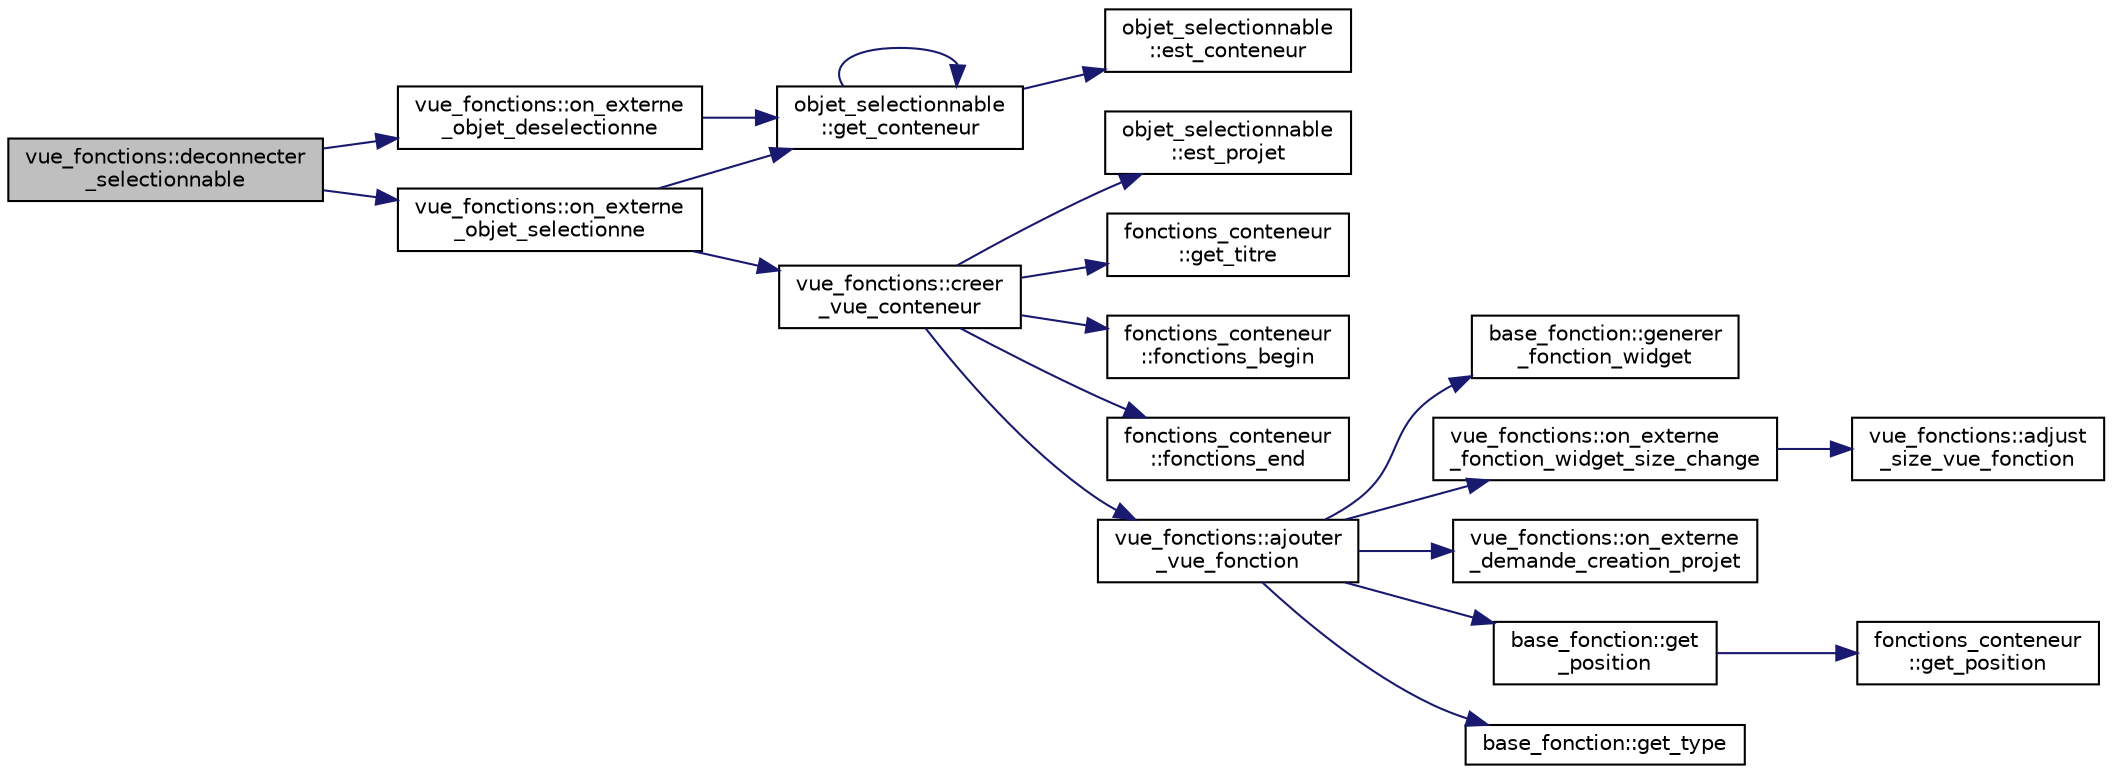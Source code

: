 digraph "vue_fonctions::deconnecter_selectionnable"
{
  edge [fontname="Helvetica",fontsize="10",labelfontname="Helvetica",labelfontsize="10"];
  node [fontname="Helvetica",fontsize="10",shape=record];
  rankdir="LR";
  Node238 [label="vue_fonctions::deconnecter\l_selectionnable",height=0.2,width=0.4,color="black", fillcolor="grey75", style="filled", fontcolor="black"];
  Node238 -> Node239 [color="midnightblue",fontsize="10",style="solid",fontname="Helvetica"];
  Node239 [label="vue_fonctions::on_externe\l_objet_selectionne",height=0.2,width=0.4,color="black", fillcolor="white", style="filled",URL="$classvue__fonctions.html#a610daa1bb1cad846dbd1c6a9db10f295"];
  Node239 -> Node240 [color="midnightblue",fontsize="10",style="solid",fontname="Helvetica"];
  Node240 [label="objet_selectionnable\l::get_conteneur",height=0.2,width=0.4,color="black", fillcolor="white", style="filled",URL="$classobjet__selectionnable.html#ab809d020155b7fec48ff3adbe15c9b65"];
  Node240 -> Node241 [color="midnightblue",fontsize="10",style="solid",fontname="Helvetica"];
  Node241 [label="objet_selectionnable\l::est_conteneur",height=0.2,width=0.4,color="black", fillcolor="white", style="filled",URL="$classobjet__selectionnable.html#a2c6b5b342b5f3a9f48893f793f935e0f"];
  Node240 -> Node240 [color="midnightblue",fontsize="10",style="solid",fontname="Helvetica"];
  Node239 -> Node242 [color="midnightblue",fontsize="10",style="solid",fontname="Helvetica"];
  Node242 [label="vue_fonctions::creer\l_vue_conteneur",height=0.2,width=0.4,color="black", fillcolor="white", style="filled",URL="$classvue__fonctions.html#a43f442e02fedae787e0027e5c766cab4",tooltip="On crée la vue. "];
  Node242 -> Node243 [color="midnightblue",fontsize="10",style="solid",fontname="Helvetica"];
  Node243 [label="objet_selectionnable\l::est_projet",height=0.2,width=0.4,color="black", fillcolor="white", style="filled",URL="$classobjet__selectionnable.html#a49ea1a29523e46f099896477a2b43eaa"];
  Node242 -> Node244 [color="midnightblue",fontsize="10",style="solid",fontname="Helvetica"];
  Node244 [label="fonctions_conteneur\l::get_titre",height=0.2,width=0.4,color="black", fillcolor="white", style="filled",URL="$classfonctions__conteneur.html#ab81d1b229c4f0564ef2aef27345bf1ad"];
  Node242 -> Node245 [color="midnightblue",fontsize="10",style="solid",fontname="Helvetica"];
  Node245 [label="fonctions_conteneur\l::fonctions_begin",height=0.2,width=0.4,color="black", fillcolor="white", style="filled",URL="$classfonctions__conteneur.html#aa1db33c3a0bf76b354e77b4a4324357a"];
  Node242 -> Node246 [color="midnightblue",fontsize="10",style="solid",fontname="Helvetica"];
  Node246 [label="fonctions_conteneur\l::fonctions_end",height=0.2,width=0.4,color="black", fillcolor="white", style="filled",URL="$classfonctions__conteneur.html#a165ee65380980b58b521a62810cd7e27"];
  Node242 -> Node247 [color="midnightblue",fontsize="10",style="solid",fontname="Helvetica"];
  Node247 [label="vue_fonctions::ajouter\l_vue_fonction",height=0.2,width=0.4,color="black", fillcolor="white", style="filled",URL="$classvue__fonctions.html#a8965a0253e4ffc9fddb3fb4c595ff751",tooltip="Ajoute la vue de la fonction. "];
  Node247 -> Node248 [color="midnightblue",fontsize="10",style="solid",fontname="Helvetica"];
  Node248 [label="base_fonction::generer\l_fonction_widget",height=0.2,width=0.4,color="black", fillcolor="white", style="filled",URL="$classbase__fonction.html#ad5c8ce64c897fba9cc84bf4dae60ee9a",tooltip="Construit et retourne le widget associé à cette fonction. "];
  Node247 -> Node249 [color="midnightblue",fontsize="10",style="solid",fontname="Helvetica"];
  Node249 [label="vue_fonctions::on_externe\l_fonction_widget_size_change",height=0.2,width=0.4,color="black", fillcolor="white", style="filled",URL="$classvue__fonctions.html#aead9d73dffeef24ed7ba17edcda415f3"];
  Node249 -> Node250 [color="midnightblue",fontsize="10",style="solid",fontname="Helvetica"];
  Node250 [label="vue_fonctions::adjust\l_size_vue_fonction",height=0.2,width=0.4,color="black", fillcolor="white", style="filled",URL="$classvue__fonctions.html#a782d0cc63a33af720f8c44958d595425"];
  Node247 -> Node251 [color="midnightblue",fontsize="10",style="solid",fontname="Helvetica"];
  Node251 [label="vue_fonctions::on_externe\l_demande_creation_projet",height=0.2,width=0.4,color="black", fillcolor="white", style="filled",URL="$classvue__fonctions.html#ae54ea51dbad2688ef17e17bd03c6a955"];
  Node247 -> Node252 [color="midnightblue",fontsize="10",style="solid",fontname="Helvetica"];
  Node252 [label="base_fonction::get\l_position",height=0.2,width=0.4,color="black", fillcolor="white", style="filled",URL="$classbase__fonction.html#aa42a2214daf8e49a79b627f62ab9105e",tooltip="Retourne la position d&#39;une fonction dans son conteneur. "];
  Node252 -> Node253 [color="midnightblue",fontsize="10",style="solid",fontname="Helvetica"];
  Node253 [label="fonctions_conteneur\l::get_position",height=0.2,width=0.4,color="black", fillcolor="white", style="filled",URL="$classfonctions__conteneur.html#a61f2cd0bf2ee27462f470e36a2f43869"];
  Node247 -> Node254 [color="midnightblue",fontsize="10",style="solid",fontname="Helvetica"];
  Node254 [label="base_fonction::get_type",height=0.2,width=0.4,color="black", fillcolor="white", style="filled",URL="$classbase__fonction.html#a8ed620b54f5ef377c2593952eafd6ad9",tooltip="Accesseur du type de la fonction.  Le type de la fonction. "];
  Node238 -> Node255 [color="midnightblue",fontsize="10",style="solid",fontname="Helvetica"];
  Node255 [label="vue_fonctions::on_externe\l_objet_deselectionne",height=0.2,width=0.4,color="black", fillcolor="white", style="filled",URL="$classvue__fonctions.html#ae7a54dcd3bcf5d69fbf48cf955bacc2e"];
  Node255 -> Node240 [color="midnightblue",fontsize="10",style="solid",fontname="Helvetica"];
}
